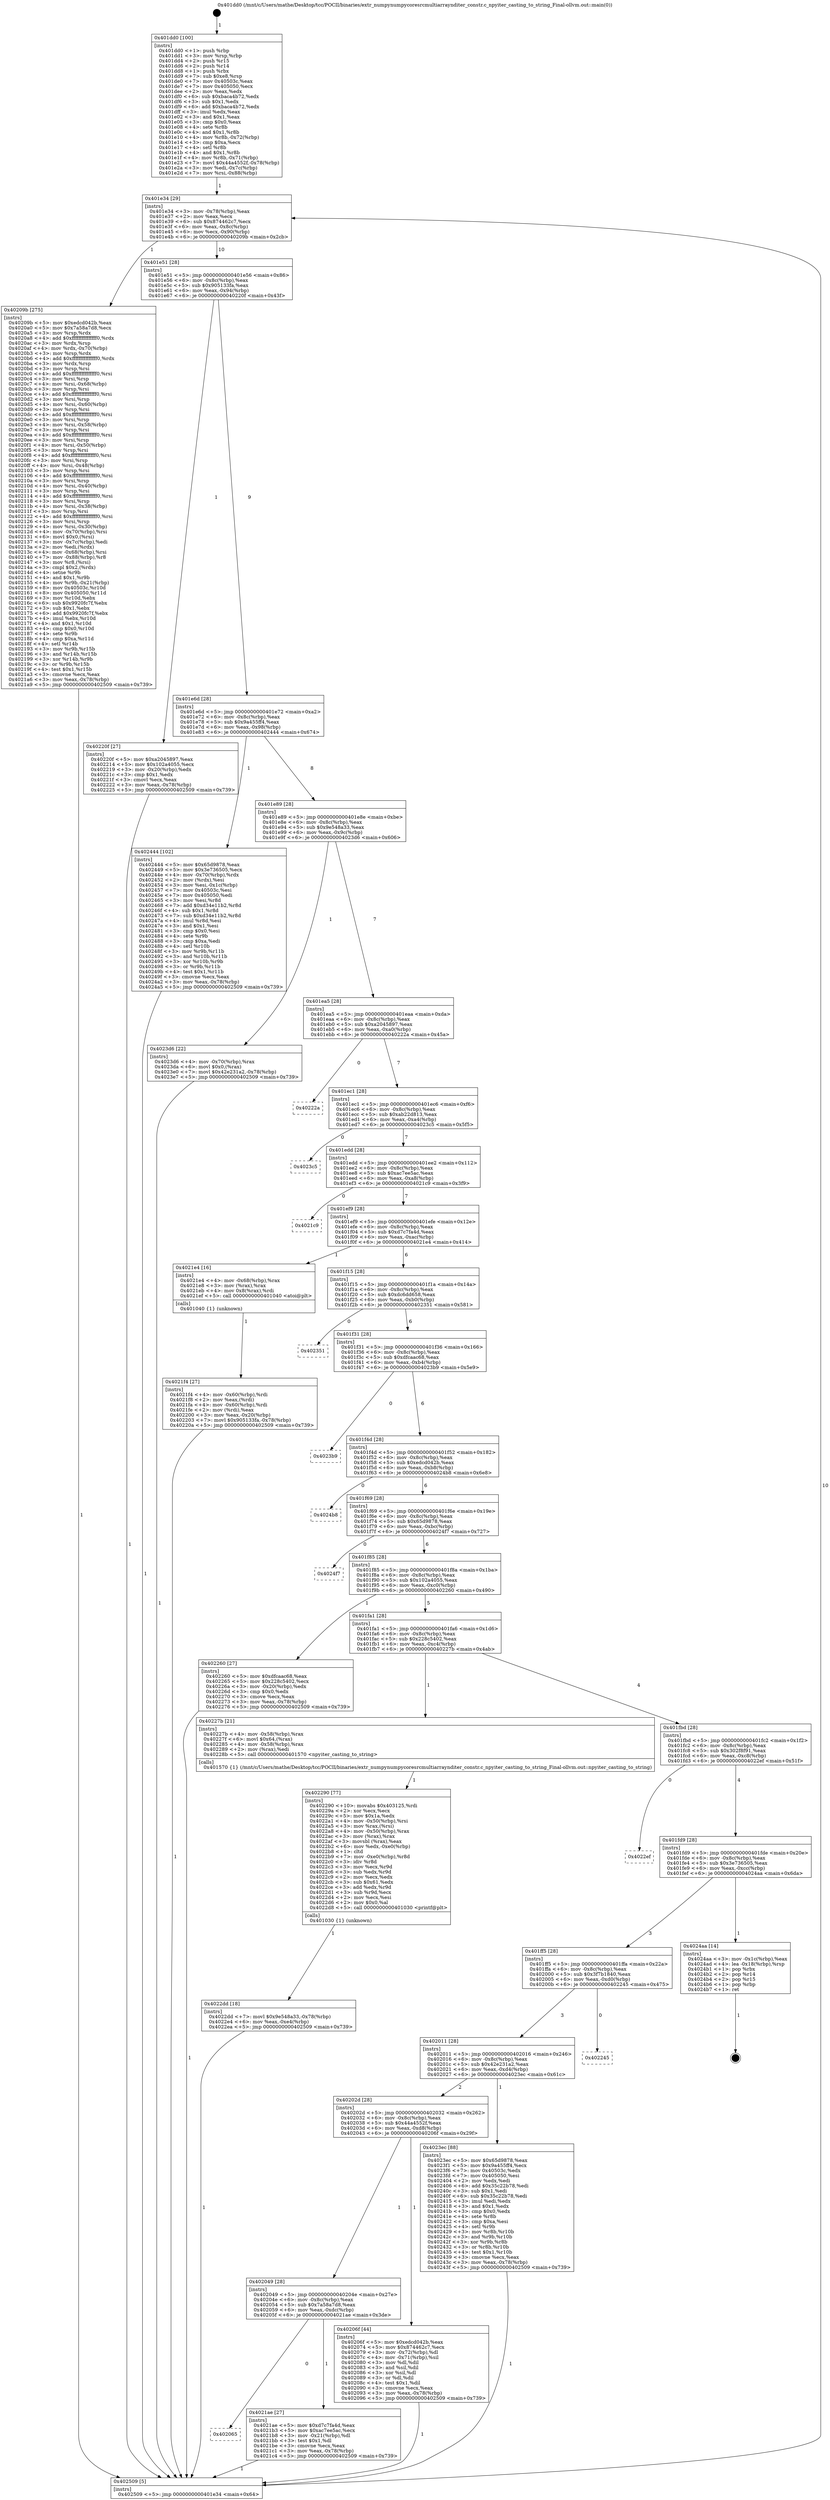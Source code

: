 digraph "0x401dd0" {
  label = "0x401dd0 (/mnt/c/Users/mathe/Desktop/tcc/POCII/binaries/extr_numpynumpycoresrcmultiarraynditer_constr.c_npyiter_casting_to_string_Final-ollvm.out::main(0))"
  labelloc = "t"
  node[shape=record]

  Entry [label="",width=0.3,height=0.3,shape=circle,fillcolor=black,style=filled]
  "0x401e34" [label="{
     0x401e34 [29]\l
     | [instrs]\l
     &nbsp;&nbsp;0x401e34 \<+3\>: mov -0x78(%rbp),%eax\l
     &nbsp;&nbsp;0x401e37 \<+2\>: mov %eax,%ecx\l
     &nbsp;&nbsp;0x401e39 \<+6\>: sub $0x874462c7,%ecx\l
     &nbsp;&nbsp;0x401e3f \<+6\>: mov %eax,-0x8c(%rbp)\l
     &nbsp;&nbsp;0x401e45 \<+6\>: mov %ecx,-0x90(%rbp)\l
     &nbsp;&nbsp;0x401e4b \<+6\>: je 000000000040209b \<main+0x2cb\>\l
  }"]
  "0x40209b" [label="{
     0x40209b [275]\l
     | [instrs]\l
     &nbsp;&nbsp;0x40209b \<+5\>: mov $0xedcd042b,%eax\l
     &nbsp;&nbsp;0x4020a0 \<+5\>: mov $0x7a58a7d8,%ecx\l
     &nbsp;&nbsp;0x4020a5 \<+3\>: mov %rsp,%rdx\l
     &nbsp;&nbsp;0x4020a8 \<+4\>: add $0xfffffffffffffff0,%rdx\l
     &nbsp;&nbsp;0x4020ac \<+3\>: mov %rdx,%rsp\l
     &nbsp;&nbsp;0x4020af \<+4\>: mov %rdx,-0x70(%rbp)\l
     &nbsp;&nbsp;0x4020b3 \<+3\>: mov %rsp,%rdx\l
     &nbsp;&nbsp;0x4020b6 \<+4\>: add $0xfffffffffffffff0,%rdx\l
     &nbsp;&nbsp;0x4020ba \<+3\>: mov %rdx,%rsp\l
     &nbsp;&nbsp;0x4020bd \<+3\>: mov %rsp,%rsi\l
     &nbsp;&nbsp;0x4020c0 \<+4\>: add $0xfffffffffffffff0,%rsi\l
     &nbsp;&nbsp;0x4020c4 \<+3\>: mov %rsi,%rsp\l
     &nbsp;&nbsp;0x4020c7 \<+4\>: mov %rsi,-0x68(%rbp)\l
     &nbsp;&nbsp;0x4020cb \<+3\>: mov %rsp,%rsi\l
     &nbsp;&nbsp;0x4020ce \<+4\>: add $0xfffffffffffffff0,%rsi\l
     &nbsp;&nbsp;0x4020d2 \<+3\>: mov %rsi,%rsp\l
     &nbsp;&nbsp;0x4020d5 \<+4\>: mov %rsi,-0x60(%rbp)\l
     &nbsp;&nbsp;0x4020d9 \<+3\>: mov %rsp,%rsi\l
     &nbsp;&nbsp;0x4020dc \<+4\>: add $0xfffffffffffffff0,%rsi\l
     &nbsp;&nbsp;0x4020e0 \<+3\>: mov %rsi,%rsp\l
     &nbsp;&nbsp;0x4020e3 \<+4\>: mov %rsi,-0x58(%rbp)\l
     &nbsp;&nbsp;0x4020e7 \<+3\>: mov %rsp,%rsi\l
     &nbsp;&nbsp;0x4020ea \<+4\>: add $0xfffffffffffffff0,%rsi\l
     &nbsp;&nbsp;0x4020ee \<+3\>: mov %rsi,%rsp\l
     &nbsp;&nbsp;0x4020f1 \<+4\>: mov %rsi,-0x50(%rbp)\l
     &nbsp;&nbsp;0x4020f5 \<+3\>: mov %rsp,%rsi\l
     &nbsp;&nbsp;0x4020f8 \<+4\>: add $0xfffffffffffffff0,%rsi\l
     &nbsp;&nbsp;0x4020fc \<+3\>: mov %rsi,%rsp\l
     &nbsp;&nbsp;0x4020ff \<+4\>: mov %rsi,-0x48(%rbp)\l
     &nbsp;&nbsp;0x402103 \<+3\>: mov %rsp,%rsi\l
     &nbsp;&nbsp;0x402106 \<+4\>: add $0xfffffffffffffff0,%rsi\l
     &nbsp;&nbsp;0x40210a \<+3\>: mov %rsi,%rsp\l
     &nbsp;&nbsp;0x40210d \<+4\>: mov %rsi,-0x40(%rbp)\l
     &nbsp;&nbsp;0x402111 \<+3\>: mov %rsp,%rsi\l
     &nbsp;&nbsp;0x402114 \<+4\>: add $0xfffffffffffffff0,%rsi\l
     &nbsp;&nbsp;0x402118 \<+3\>: mov %rsi,%rsp\l
     &nbsp;&nbsp;0x40211b \<+4\>: mov %rsi,-0x38(%rbp)\l
     &nbsp;&nbsp;0x40211f \<+3\>: mov %rsp,%rsi\l
     &nbsp;&nbsp;0x402122 \<+4\>: add $0xfffffffffffffff0,%rsi\l
     &nbsp;&nbsp;0x402126 \<+3\>: mov %rsi,%rsp\l
     &nbsp;&nbsp;0x402129 \<+4\>: mov %rsi,-0x30(%rbp)\l
     &nbsp;&nbsp;0x40212d \<+4\>: mov -0x70(%rbp),%rsi\l
     &nbsp;&nbsp;0x402131 \<+6\>: movl $0x0,(%rsi)\l
     &nbsp;&nbsp;0x402137 \<+3\>: mov -0x7c(%rbp),%edi\l
     &nbsp;&nbsp;0x40213a \<+2\>: mov %edi,(%rdx)\l
     &nbsp;&nbsp;0x40213c \<+4\>: mov -0x68(%rbp),%rsi\l
     &nbsp;&nbsp;0x402140 \<+7\>: mov -0x88(%rbp),%r8\l
     &nbsp;&nbsp;0x402147 \<+3\>: mov %r8,(%rsi)\l
     &nbsp;&nbsp;0x40214a \<+3\>: cmpl $0x2,(%rdx)\l
     &nbsp;&nbsp;0x40214d \<+4\>: setne %r9b\l
     &nbsp;&nbsp;0x402151 \<+4\>: and $0x1,%r9b\l
     &nbsp;&nbsp;0x402155 \<+4\>: mov %r9b,-0x21(%rbp)\l
     &nbsp;&nbsp;0x402159 \<+8\>: mov 0x40503c,%r10d\l
     &nbsp;&nbsp;0x402161 \<+8\>: mov 0x405050,%r11d\l
     &nbsp;&nbsp;0x402169 \<+3\>: mov %r10d,%ebx\l
     &nbsp;&nbsp;0x40216c \<+6\>: sub $0x9920fc7f,%ebx\l
     &nbsp;&nbsp;0x402172 \<+3\>: sub $0x1,%ebx\l
     &nbsp;&nbsp;0x402175 \<+6\>: add $0x9920fc7f,%ebx\l
     &nbsp;&nbsp;0x40217b \<+4\>: imul %ebx,%r10d\l
     &nbsp;&nbsp;0x40217f \<+4\>: and $0x1,%r10d\l
     &nbsp;&nbsp;0x402183 \<+4\>: cmp $0x0,%r10d\l
     &nbsp;&nbsp;0x402187 \<+4\>: sete %r9b\l
     &nbsp;&nbsp;0x40218b \<+4\>: cmp $0xa,%r11d\l
     &nbsp;&nbsp;0x40218f \<+4\>: setl %r14b\l
     &nbsp;&nbsp;0x402193 \<+3\>: mov %r9b,%r15b\l
     &nbsp;&nbsp;0x402196 \<+3\>: and %r14b,%r15b\l
     &nbsp;&nbsp;0x402199 \<+3\>: xor %r14b,%r9b\l
     &nbsp;&nbsp;0x40219c \<+3\>: or %r9b,%r15b\l
     &nbsp;&nbsp;0x40219f \<+4\>: test $0x1,%r15b\l
     &nbsp;&nbsp;0x4021a3 \<+3\>: cmovne %ecx,%eax\l
     &nbsp;&nbsp;0x4021a6 \<+3\>: mov %eax,-0x78(%rbp)\l
     &nbsp;&nbsp;0x4021a9 \<+5\>: jmp 0000000000402509 \<main+0x739\>\l
  }"]
  "0x401e51" [label="{
     0x401e51 [28]\l
     | [instrs]\l
     &nbsp;&nbsp;0x401e51 \<+5\>: jmp 0000000000401e56 \<main+0x86\>\l
     &nbsp;&nbsp;0x401e56 \<+6\>: mov -0x8c(%rbp),%eax\l
     &nbsp;&nbsp;0x401e5c \<+5\>: sub $0x905133fa,%eax\l
     &nbsp;&nbsp;0x401e61 \<+6\>: mov %eax,-0x94(%rbp)\l
     &nbsp;&nbsp;0x401e67 \<+6\>: je 000000000040220f \<main+0x43f\>\l
  }"]
  Exit [label="",width=0.3,height=0.3,shape=circle,fillcolor=black,style=filled,peripheries=2]
  "0x40220f" [label="{
     0x40220f [27]\l
     | [instrs]\l
     &nbsp;&nbsp;0x40220f \<+5\>: mov $0xa2045897,%eax\l
     &nbsp;&nbsp;0x402214 \<+5\>: mov $0x102a4055,%ecx\l
     &nbsp;&nbsp;0x402219 \<+3\>: mov -0x20(%rbp),%edx\l
     &nbsp;&nbsp;0x40221c \<+3\>: cmp $0x1,%edx\l
     &nbsp;&nbsp;0x40221f \<+3\>: cmovl %ecx,%eax\l
     &nbsp;&nbsp;0x402222 \<+3\>: mov %eax,-0x78(%rbp)\l
     &nbsp;&nbsp;0x402225 \<+5\>: jmp 0000000000402509 \<main+0x739\>\l
  }"]
  "0x401e6d" [label="{
     0x401e6d [28]\l
     | [instrs]\l
     &nbsp;&nbsp;0x401e6d \<+5\>: jmp 0000000000401e72 \<main+0xa2\>\l
     &nbsp;&nbsp;0x401e72 \<+6\>: mov -0x8c(%rbp),%eax\l
     &nbsp;&nbsp;0x401e78 \<+5\>: sub $0x9a455ff4,%eax\l
     &nbsp;&nbsp;0x401e7d \<+6\>: mov %eax,-0x98(%rbp)\l
     &nbsp;&nbsp;0x401e83 \<+6\>: je 0000000000402444 \<main+0x674\>\l
  }"]
  "0x4022dd" [label="{
     0x4022dd [18]\l
     | [instrs]\l
     &nbsp;&nbsp;0x4022dd \<+7\>: movl $0x9e548a33,-0x78(%rbp)\l
     &nbsp;&nbsp;0x4022e4 \<+6\>: mov %eax,-0xe4(%rbp)\l
     &nbsp;&nbsp;0x4022ea \<+5\>: jmp 0000000000402509 \<main+0x739\>\l
  }"]
  "0x402444" [label="{
     0x402444 [102]\l
     | [instrs]\l
     &nbsp;&nbsp;0x402444 \<+5\>: mov $0x65d9878,%eax\l
     &nbsp;&nbsp;0x402449 \<+5\>: mov $0x3e736505,%ecx\l
     &nbsp;&nbsp;0x40244e \<+4\>: mov -0x70(%rbp),%rdx\l
     &nbsp;&nbsp;0x402452 \<+2\>: mov (%rdx),%esi\l
     &nbsp;&nbsp;0x402454 \<+3\>: mov %esi,-0x1c(%rbp)\l
     &nbsp;&nbsp;0x402457 \<+7\>: mov 0x40503c,%esi\l
     &nbsp;&nbsp;0x40245e \<+7\>: mov 0x405050,%edi\l
     &nbsp;&nbsp;0x402465 \<+3\>: mov %esi,%r8d\l
     &nbsp;&nbsp;0x402468 \<+7\>: add $0xd34e11b2,%r8d\l
     &nbsp;&nbsp;0x40246f \<+4\>: sub $0x1,%r8d\l
     &nbsp;&nbsp;0x402473 \<+7\>: sub $0xd34e11b2,%r8d\l
     &nbsp;&nbsp;0x40247a \<+4\>: imul %r8d,%esi\l
     &nbsp;&nbsp;0x40247e \<+3\>: and $0x1,%esi\l
     &nbsp;&nbsp;0x402481 \<+3\>: cmp $0x0,%esi\l
     &nbsp;&nbsp;0x402484 \<+4\>: sete %r9b\l
     &nbsp;&nbsp;0x402488 \<+3\>: cmp $0xa,%edi\l
     &nbsp;&nbsp;0x40248b \<+4\>: setl %r10b\l
     &nbsp;&nbsp;0x40248f \<+3\>: mov %r9b,%r11b\l
     &nbsp;&nbsp;0x402492 \<+3\>: and %r10b,%r11b\l
     &nbsp;&nbsp;0x402495 \<+3\>: xor %r10b,%r9b\l
     &nbsp;&nbsp;0x402498 \<+3\>: or %r9b,%r11b\l
     &nbsp;&nbsp;0x40249b \<+4\>: test $0x1,%r11b\l
     &nbsp;&nbsp;0x40249f \<+3\>: cmovne %ecx,%eax\l
     &nbsp;&nbsp;0x4024a2 \<+3\>: mov %eax,-0x78(%rbp)\l
     &nbsp;&nbsp;0x4024a5 \<+5\>: jmp 0000000000402509 \<main+0x739\>\l
  }"]
  "0x401e89" [label="{
     0x401e89 [28]\l
     | [instrs]\l
     &nbsp;&nbsp;0x401e89 \<+5\>: jmp 0000000000401e8e \<main+0xbe\>\l
     &nbsp;&nbsp;0x401e8e \<+6\>: mov -0x8c(%rbp),%eax\l
     &nbsp;&nbsp;0x401e94 \<+5\>: sub $0x9e548a33,%eax\l
     &nbsp;&nbsp;0x401e99 \<+6\>: mov %eax,-0x9c(%rbp)\l
     &nbsp;&nbsp;0x401e9f \<+6\>: je 00000000004023d6 \<main+0x606\>\l
  }"]
  "0x402290" [label="{
     0x402290 [77]\l
     | [instrs]\l
     &nbsp;&nbsp;0x402290 \<+10\>: movabs $0x403125,%rdi\l
     &nbsp;&nbsp;0x40229a \<+2\>: xor %ecx,%ecx\l
     &nbsp;&nbsp;0x40229c \<+5\>: mov $0x1a,%edx\l
     &nbsp;&nbsp;0x4022a1 \<+4\>: mov -0x50(%rbp),%rsi\l
     &nbsp;&nbsp;0x4022a5 \<+3\>: mov %rax,(%rsi)\l
     &nbsp;&nbsp;0x4022a8 \<+4\>: mov -0x50(%rbp),%rax\l
     &nbsp;&nbsp;0x4022ac \<+3\>: mov (%rax),%rax\l
     &nbsp;&nbsp;0x4022af \<+3\>: movsbl (%rax),%eax\l
     &nbsp;&nbsp;0x4022b2 \<+6\>: mov %edx,-0xe0(%rbp)\l
     &nbsp;&nbsp;0x4022b8 \<+1\>: cltd\l
     &nbsp;&nbsp;0x4022b9 \<+7\>: mov -0xe0(%rbp),%r8d\l
     &nbsp;&nbsp;0x4022c0 \<+3\>: idiv %r8d\l
     &nbsp;&nbsp;0x4022c3 \<+3\>: mov %ecx,%r9d\l
     &nbsp;&nbsp;0x4022c6 \<+3\>: sub %edx,%r9d\l
     &nbsp;&nbsp;0x4022c9 \<+2\>: mov %ecx,%edx\l
     &nbsp;&nbsp;0x4022cb \<+3\>: sub $0x61,%edx\l
     &nbsp;&nbsp;0x4022ce \<+3\>: add %edx,%r9d\l
     &nbsp;&nbsp;0x4022d1 \<+3\>: sub %r9d,%ecx\l
     &nbsp;&nbsp;0x4022d4 \<+2\>: mov %ecx,%esi\l
     &nbsp;&nbsp;0x4022d6 \<+2\>: mov $0x0,%al\l
     &nbsp;&nbsp;0x4022d8 \<+5\>: call 0000000000401030 \<printf@plt\>\l
     | [calls]\l
     &nbsp;&nbsp;0x401030 \{1\} (unknown)\l
  }"]
  "0x4023d6" [label="{
     0x4023d6 [22]\l
     | [instrs]\l
     &nbsp;&nbsp;0x4023d6 \<+4\>: mov -0x70(%rbp),%rax\l
     &nbsp;&nbsp;0x4023da \<+6\>: movl $0x0,(%rax)\l
     &nbsp;&nbsp;0x4023e0 \<+7\>: movl $0x42e231a2,-0x78(%rbp)\l
     &nbsp;&nbsp;0x4023e7 \<+5\>: jmp 0000000000402509 \<main+0x739\>\l
  }"]
  "0x401ea5" [label="{
     0x401ea5 [28]\l
     | [instrs]\l
     &nbsp;&nbsp;0x401ea5 \<+5\>: jmp 0000000000401eaa \<main+0xda\>\l
     &nbsp;&nbsp;0x401eaa \<+6\>: mov -0x8c(%rbp),%eax\l
     &nbsp;&nbsp;0x401eb0 \<+5\>: sub $0xa2045897,%eax\l
     &nbsp;&nbsp;0x401eb5 \<+6\>: mov %eax,-0xa0(%rbp)\l
     &nbsp;&nbsp;0x401ebb \<+6\>: je 000000000040222a \<main+0x45a\>\l
  }"]
  "0x4021f4" [label="{
     0x4021f4 [27]\l
     | [instrs]\l
     &nbsp;&nbsp;0x4021f4 \<+4\>: mov -0x60(%rbp),%rdi\l
     &nbsp;&nbsp;0x4021f8 \<+2\>: mov %eax,(%rdi)\l
     &nbsp;&nbsp;0x4021fa \<+4\>: mov -0x60(%rbp),%rdi\l
     &nbsp;&nbsp;0x4021fe \<+2\>: mov (%rdi),%eax\l
     &nbsp;&nbsp;0x402200 \<+3\>: mov %eax,-0x20(%rbp)\l
     &nbsp;&nbsp;0x402203 \<+7\>: movl $0x905133fa,-0x78(%rbp)\l
     &nbsp;&nbsp;0x40220a \<+5\>: jmp 0000000000402509 \<main+0x739\>\l
  }"]
  "0x40222a" [label="{
     0x40222a\l
  }", style=dashed]
  "0x401ec1" [label="{
     0x401ec1 [28]\l
     | [instrs]\l
     &nbsp;&nbsp;0x401ec1 \<+5\>: jmp 0000000000401ec6 \<main+0xf6\>\l
     &nbsp;&nbsp;0x401ec6 \<+6\>: mov -0x8c(%rbp),%eax\l
     &nbsp;&nbsp;0x401ecc \<+5\>: sub $0xab22d813,%eax\l
     &nbsp;&nbsp;0x401ed1 \<+6\>: mov %eax,-0xa4(%rbp)\l
     &nbsp;&nbsp;0x401ed7 \<+6\>: je 00000000004023c5 \<main+0x5f5\>\l
  }"]
  "0x402065" [label="{
     0x402065\l
  }", style=dashed]
  "0x4023c5" [label="{
     0x4023c5\l
  }", style=dashed]
  "0x401edd" [label="{
     0x401edd [28]\l
     | [instrs]\l
     &nbsp;&nbsp;0x401edd \<+5\>: jmp 0000000000401ee2 \<main+0x112\>\l
     &nbsp;&nbsp;0x401ee2 \<+6\>: mov -0x8c(%rbp),%eax\l
     &nbsp;&nbsp;0x401ee8 \<+5\>: sub $0xac7ee5ac,%eax\l
     &nbsp;&nbsp;0x401eed \<+6\>: mov %eax,-0xa8(%rbp)\l
     &nbsp;&nbsp;0x401ef3 \<+6\>: je 00000000004021c9 \<main+0x3f9\>\l
  }"]
  "0x4021ae" [label="{
     0x4021ae [27]\l
     | [instrs]\l
     &nbsp;&nbsp;0x4021ae \<+5\>: mov $0xd7c7fa4d,%eax\l
     &nbsp;&nbsp;0x4021b3 \<+5\>: mov $0xac7ee5ac,%ecx\l
     &nbsp;&nbsp;0x4021b8 \<+3\>: mov -0x21(%rbp),%dl\l
     &nbsp;&nbsp;0x4021bb \<+3\>: test $0x1,%dl\l
     &nbsp;&nbsp;0x4021be \<+3\>: cmovne %ecx,%eax\l
     &nbsp;&nbsp;0x4021c1 \<+3\>: mov %eax,-0x78(%rbp)\l
     &nbsp;&nbsp;0x4021c4 \<+5\>: jmp 0000000000402509 \<main+0x739\>\l
  }"]
  "0x4021c9" [label="{
     0x4021c9\l
  }", style=dashed]
  "0x401ef9" [label="{
     0x401ef9 [28]\l
     | [instrs]\l
     &nbsp;&nbsp;0x401ef9 \<+5\>: jmp 0000000000401efe \<main+0x12e\>\l
     &nbsp;&nbsp;0x401efe \<+6\>: mov -0x8c(%rbp),%eax\l
     &nbsp;&nbsp;0x401f04 \<+5\>: sub $0xd7c7fa4d,%eax\l
     &nbsp;&nbsp;0x401f09 \<+6\>: mov %eax,-0xac(%rbp)\l
     &nbsp;&nbsp;0x401f0f \<+6\>: je 00000000004021e4 \<main+0x414\>\l
  }"]
  "0x401dd0" [label="{
     0x401dd0 [100]\l
     | [instrs]\l
     &nbsp;&nbsp;0x401dd0 \<+1\>: push %rbp\l
     &nbsp;&nbsp;0x401dd1 \<+3\>: mov %rsp,%rbp\l
     &nbsp;&nbsp;0x401dd4 \<+2\>: push %r15\l
     &nbsp;&nbsp;0x401dd6 \<+2\>: push %r14\l
     &nbsp;&nbsp;0x401dd8 \<+1\>: push %rbx\l
     &nbsp;&nbsp;0x401dd9 \<+7\>: sub $0xe8,%rsp\l
     &nbsp;&nbsp;0x401de0 \<+7\>: mov 0x40503c,%eax\l
     &nbsp;&nbsp;0x401de7 \<+7\>: mov 0x405050,%ecx\l
     &nbsp;&nbsp;0x401dee \<+2\>: mov %eax,%edx\l
     &nbsp;&nbsp;0x401df0 \<+6\>: sub $0xbaca4b72,%edx\l
     &nbsp;&nbsp;0x401df6 \<+3\>: sub $0x1,%edx\l
     &nbsp;&nbsp;0x401df9 \<+6\>: add $0xbaca4b72,%edx\l
     &nbsp;&nbsp;0x401dff \<+3\>: imul %edx,%eax\l
     &nbsp;&nbsp;0x401e02 \<+3\>: and $0x1,%eax\l
     &nbsp;&nbsp;0x401e05 \<+3\>: cmp $0x0,%eax\l
     &nbsp;&nbsp;0x401e08 \<+4\>: sete %r8b\l
     &nbsp;&nbsp;0x401e0c \<+4\>: and $0x1,%r8b\l
     &nbsp;&nbsp;0x401e10 \<+4\>: mov %r8b,-0x72(%rbp)\l
     &nbsp;&nbsp;0x401e14 \<+3\>: cmp $0xa,%ecx\l
     &nbsp;&nbsp;0x401e17 \<+4\>: setl %r8b\l
     &nbsp;&nbsp;0x401e1b \<+4\>: and $0x1,%r8b\l
     &nbsp;&nbsp;0x401e1f \<+4\>: mov %r8b,-0x71(%rbp)\l
     &nbsp;&nbsp;0x401e23 \<+7\>: movl $0x44a4552f,-0x78(%rbp)\l
     &nbsp;&nbsp;0x401e2a \<+3\>: mov %edi,-0x7c(%rbp)\l
     &nbsp;&nbsp;0x401e2d \<+7\>: mov %rsi,-0x88(%rbp)\l
  }"]
  "0x4021e4" [label="{
     0x4021e4 [16]\l
     | [instrs]\l
     &nbsp;&nbsp;0x4021e4 \<+4\>: mov -0x68(%rbp),%rax\l
     &nbsp;&nbsp;0x4021e8 \<+3\>: mov (%rax),%rax\l
     &nbsp;&nbsp;0x4021eb \<+4\>: mov 0x8(%rax),%rdi\l
     &nbsp;&nbsp;0x4021ef \<+5\>: call 0000000000401040 \<atoi@plt\>\l
     | [calls]\l
     &nbsp;&nbsp;0x401040 \{1\} (unknown)\l
  }"]
  "0x401f15" [label="{
     0x401f15 [28]\l
     | [instrs]\l
     &nbsp;&nbsp;0x401f15 \<+5\>: jmp 0000000000401f1a \<main+0x14a\>\l
     &nbsp;&nbsp;0x401f1a \<+6\>: mov -0x8c(%rbp),%eax\l
     &nbsp;&nbsp;0x401f20 \<+5\>: sub $0xdc6dd658,%eax\l
     &nbsp;&nbsp;0x401f25 \<+6\>: mov %eax,-0xb0(%rbp)\l
     &nbsp;&nbsp;0x401f2b \<+6\>: je 0000000000402351 \<main+0x581\>\l
  }"]
  "0x402509" [label="{
     0x402509 [5]\l
     | [instrs]\l
     &nbsp;&nbsp;0x402509 \<+5\>: jmp 0000000000401e34 \<main+0x64\>\l
  }"]
  "0x402351" [label="{
     0x402351\l
  }", style=dashed]
  "0x401f31" [label="{
     0x401f31 [28]\l
     | [instrs]\l
     &nbsp;&nbsp;0x401f31 \<+5\>: jmp 0000000000401f36 \<main+0x166\>\l
     &nbsp;&nbsp;0x401f36 \<+6\>: mov -0x8c(%rbp),%eax\l
     &nbsp;&nbsp;0x401f3c \<+5\>: sub $0xdfcaac68,%eax\l
     &nbsp;&nbsp;0x401f41 \<+6\>: mov %eax,-0xb4(%rbp)\l
     &nbsp;&nbsp;0x401f47 \<+6\>: je 00000000004023b9 \<main+0x5e9\>\l
  }"]
  "0x402049" [label="{
     0x402049 [28]\l
     | [instrs]\l
     &nbsp;&nbsp;0x402049 \<+5\>: jmp 000000000040204e \<main+0x27e\>\l
     &nbsp;&nbsp;0x40204e \<+6\>: mov -0x8c(%rbp),%eax\l
     &nbsp;&nbsp;0x402054 \<+5\>: sub $0x7a58a7d8,%eax\l
     &nbsp;&nbsp;0x402059 \<+6\>: mov %eax,-0xdc(%rbp)\l
     &nbsp;&nbsp;0x40205f \<+6\>: je 00000000004021ae \<main+0x3de\>\l
  }"]
  "0x4023b9" [label="{
     0x4023b9\l
  }", style=dashed]
  "0x401f4d" [label="{
     0x401f4d [28]\l
     | [instrs]\l
     &nbsp;&nbsp;0x401f4d \<+5\>: jmp 0000000000401f52 \<main+0x182\>\l
     &nbsp;&nbsp;0x401f52 \<+6\>: mov -0x8c(%rbp),%eax\l
     &nbsp;&nbsp;0x401f58 \<+5\>: sub $0xedcd042b,%eax\l
     &nbsp;&nbsp;0x401f5d \<+6\>: mov %eax,-0xb8(%rbp)\l
     &nbsp;&nbsp;0x401f63 \<+6\>: je 00000000004024b8 \<main+0x6e8\>\l
  }"]
  "0x40206f" [label="{
     0x40206f [44]\l
     | [instrs]\l
     &nbsp;&nbsp;0x40206f \<+5\>: mov $0xedcd042b,%eax\l
     &nbsp;&nbsp;0x402074 \<+5\>: mov $0x874462c7,%ecx\l
     &nbsp;&nbsp;0x402079 \<+3\>: mov -0x72(%rbp),%dl\l
     &nbsp;&nbsp;0x40207c \<+4\>: mov -0x71(%rbp),%sil\l
     &nbsp;&nbsp;0x402080 \<+3\>: mov %dl,%dil\l
     &nbsp;&nbsp;0x402083 \<+3\>: and %sil,%dil\l
     &nbsp;&nbsp;0x402086 \<+3\>: xor %sil,%dl\l
     &nbsp;&nbsp;0x402089 \<+3\>: or %dl,%dil\l
     &nbsp;&nbsp;0x40208c \<+4\>: test $0x1,%dil\l
     &nbsp;&nbsp;0x402090 \<+3\>: cmovne %ecx,%eax\l
     &nbsp;&nbsp;0x402093 \<+3\>: mov %eax,-0x78(%rbp)\l
     &nbsp;&nbsp;0x402096 \<+5\>: jmp 0000000000402509 \<main+0x739\>\l
  }"]
  "0x4024b8" [label="{
     0x4024b8\l
  }", style=dashed]
  "0x401f69" [label="{
     0x401f69 [28]\l
     | [instrs]\l
     &nbsp;&nbsp;0x401f69 \<+5\>: jmp 0000000000401f6e \<main+0x19e\>\l
     &nbsp;&nbsp;0x401f6e \<+6\>: mov -0x8c(%rbp),%eax\l
     &nbsp;&nbsp;0x401f74 \<+5\>: sub $0x65d9878,%eax\l
     &nbsp;&nbsp;0x401f79 \<+6\>: mov %eax,-0xbc(%rbp)\l
     &nbsp;&nbsp;0x401f7f \<+6\>: je 00000000004024f7 \<main+0x727\>\l
  }"]
  "0x40202d" [label="{
     0x40202d [28]\l
     | [instrs]\l
     &nbsp;&nbsp;0x40202d \<+5\>: jmp 0000000000402032 \<main+0x262\>\l
     &nbsp;&nbsp;0x402032 \<+6\>: mov -0x8c(%rbp),%eax\l
     &nbsp;&nbsp;0x402038 \<+5\>: sub $0x44a4552f,%eax\l
     &nbsp;&nbsp;0x40203d \<+6\>: mov %eax,-0xd8(%rbp)\l
     &nbsp;&nbsp;0x402043 \<+6\>: je 000000000040206f \<main+0x29f\>\l
  }"]
  "0x4024f7" [label="{
     0x4024f7\l
  }", style=dashed]
  "0x401f85" [label="{
     0x401f85 [28]\l
     | [instrs]\l
     &nbsp;&nbsp;0x401f85 \<+5\>: jmp 0000000000401f8a \<main+0x1ba\>\l
     &nbsp;&nbsp;0x401f8a \<+6\>: mov -0x8c(%rbp),%eax\l
     &nbsp;&nbsp;0x401f90 \<+5\>: sub $0x102a4055,%eax\l
     &nbsp;&nbsp;0x401f95 \<+6\>: mov %eax,-0xc0(%rbp)\l
     &nbsp;&nbsp;0x401f9b \<+6\>: je 0000000000402260 \<main+0x490\>\l
  }"]
  "0x4023ec" [label="{
     0x4023ec [88]\l
     | [instrs]\l
     &nbsp;&nbsp;0x4023ec \<+5\>: mov $0x65d9878,%eax\l
     &nbsp;&nbsp;0x4023f1 \<+5\>: mov $0x9a455ff4,%ecx\l
     &nbsp;&nbsp;0x4023f6 \<+7\>: mov 0x40503c,%edx\l
     &nbsp;&nbsp;0x4023fd \<+7\>: mov 0x405050,%esi\l
     &nbsp;&nbsp;0x402404 \<+2\>: mov %edx,%edi\l
     &nbsp;&nbsp;0x402406 \<+6\>: add $0x35c22b78,%edi\l
     &nbsp;&nbsp;0x40240c \<+3\>: sub $0x1,%edi\l
     &nbsp;&nbsp;0x40240f \<+6\>: sub $0x35c22b78,%edi\l
     &nbsp;&nbsp;0x402415 \<+3\>: imul %edi,%edx\l
     &nbsp;&nbsp;0x402418 \<+3\>: and $0x1,%edx\l
     &nbsp;&nbsp;0x40241b \<+3\>: cmp $0x0,%edx\l
     &nbsp;&nbsp;0x40241e \<+4\>: sete %r8b\l
     &nbsp;&nbsp;0x402422 \<+3\>: cmp $0xa,%esi\l
     &nbsp;&nbsp;0x402425 \<+4\>: setl %r9b\l
     &nbsp;&nbsp;0x402429 \<+3\>: mov %r8b,%r10b\l
     &nbsp;&nbsp;0x40242c \<+3\>: and %r9b,%r10b\l
     &nbsp;&nbsp;0x40242f \<+3\>: xor %r9b,%r8b\l
     &nbsp;&nbsp;0x402432 \<+3\>: or %r8b,%r10b\l
     &nbsp;&nbsp;0x402435 \<+4\>: test $0x1,%r10b\l
     &nbsp;&nbsp;0x402439 \<+3\>: cmovne %ecx,%eax\l
     &nbsp;&nbsp;0x40243c \<+3\>: mov %eax,-0x78(%rbp)\l
     &nbsp;&nbsp;0x40243f \<+5\>: jmp 0000000000402509 \<main+0x739\>\l
  }"]
  "0x402260" [label="{
     0x402260 [27]\l
     | [instrs]\l
     &nbsp;&nbsp;0x402260 \<+5\>: mov $0xdfcaac68,%eax\l
     &nbsp;&nbsp;0x402265 \<+5\>: mov $0x228c5402,%ecx\l
     &nbsp;&nbsp;0x40226a \<+3\>: mov -0x20(%rbp),%edx\l
     &nbsp;&nbsp;0x40226d \<+3\>: cmp $0x0,%edx\l
     &nbsp;&nbsp;0x402270 \<+3\>: cmove %ecx,%eax\l
     &nbsp;&nbsp;0x402273 \<+3\>: mov %eax,-0x78(%rbp)\l
     &nbsp;&nbsp;0x402276 \<+5\>: jmp 0000000000402509 \<main+0x739\>\l
  }"]
  "0x401fa1" [label="{
     0x401fa1 [28]\l
     | [instrs]\l
     &nbsp;&nbsp;0x401fa1 \<+5\>: jmp 0000000000401fa6 \<main+0x1d6\>\l
     &nbsp;&nbsp;0x401fa6 \<+6\>: mov -0x8c(%rbp),%eax\l
     &nbsp;&nbsp;0x401fac \<+5\>: sub $0x228c5402,%eax\l
     &nbsp;&nbsp;0x401fb1 \<+6\>: mov %eax,-0xc4(%rbp)\l
     &nbsp;&nbsp;0x401fb7 \<+6\>: je 000000000040227b \<main+0x4ab\>\l
  }"]
  "0x402011" [label="{
     0x402011 [28]\l
     | [instrs]\l
     &nbsp;&nbsp;0x402011 \<+5\>: jmp 0000000000402016 \<main+0x246\>\l
     &nbsp;&nbsp;0x402016 \<+6\>: mov -0x8c(%rbp),%eax\l
     &nbsp;&nbsp;0x40201c \<+5\>: sub $0x42e231a2,%eax\l
     &nbsp;&nbsp;0x402021 \<+6\>: mov %eax,-0xd4(%rbp)\l
     &nbsp;&nbsp;0x402027 \<+6\>: je 00000000004023ec \<main+0x61c\>\l
  }"]
  "0x40227b" [label="{
     0x40227b [21]\l
     | [instrs]\l
     &nbsp;&nbsp;0x40227b \<+4\>: mov -0x58(%rbp),%rax\l
     &nbsp;&nbsp;0x40227f \<+6\>: movl $0x64,(%rax)\l
     &nbsp;&nbsp;0x402285 \<+4\>: mov -0x58(%rbp),%rax\l
     &nbsp;&nbsp;0x402289 \<+2\>: mov (%rax),%edi\l
     &nbsp;&nbsp;0x40228b \<+5\>: call 0000000000401570 \<npyiter_casting_to_string\>\l
     | [calls]\l
     &nbsp;&nbsp;0x401570 \{1\} (/mnt/c/Users/mathe/Desktop/tcc/POCII/binaries/extr_numpynumpycoresrcmultiarraynditer_constr.c_npyiter_casting_to_string_Final-ollvm.out::npyiter_casting_to_string)\l
  }"]
  "0x401fbd" [label="{
     0x401fbd [28]\l
     | [instrs]\l
     &nbsp;&nbsp;0x401fbd \<+5\>: jmp 0000000000401fc2 \<main+0x1f2\>\l
     &nbsp;&nbsp;0x401fc2 \<+6\>: mov -0x8c(%rbp),%eax\l
     &nbsp;&nbsp;0x401fc8 \<+5\>: sub $0x302f8f91,%eax\l
     &nbsp;&nbsp;0x401fcd \<+6\>: mov %eax,-0xc8(%rbp)\l
     &nbsp;&nbsp;0x401fd3 \<+6\>: je 00000000004022ef \<main+0x51f\>\l
  }"]
  "0x402245" [label="{
     0x402245\l
  }", style=dashed]
  "0x4022ef" [label="{
     0x4022ef\l
  }", style=dashed]
  "0x401fd9" [label="{
     0x401fd9 [28]\l
     | [instrs]\l
     &nbsp;&nbsp;0x401fd9 \<+5\>: jmp 0000000000401fde \<main+0x20e\>\l
     &nbsp;&nbsp;0x401fde \<+6\>: mov -0x8c(%rbp),%eax\l
     &nbsp;&nbsp;0x401fe4 \<+5\>: sub $0x3e736505,%eax\l
     &nbsp;&nbsp;0x401fe9 \<+6\>: mov %eax,-0xcc(%rbp)\l
     &nbsp;&nbsp;0x401fef \<+6\>: je 00000000004024aa \<main+0x6da\>\l
  }"]
  "0x401ff5" [label="{
     0x401ff5 [28]\l
     | [instrs]\l
     &nbsp;&nbsp;0x401ff5 \<+5\>: jmp 0000000000401ffa \<main+0x22a\>\l
     &nbsp;&nbsp;0x401ffa \<+6\>: mov -0x8c(%rbp),%eax\l
     &nbsp;&nbsp;0x402000 \<+5\>: sub $0x3f7b1840,%eax\l
     &nbsp;&nbsp;0x402005 \<+6\>: mov %eax,-0xd0(%rbp)\l
     &nbsp;&nbsp;0x40200b \<+6\>: je 0000000000402245 \<main+0x475\>\l
  }"]
  "0x4024aa" [label="{
     0x4024aa [14]\l
     | [instrs]\l
     &nbsp;&nbsp;0x4024aa \<+3\>: mov -0x1c(%rbp),%eax\l
     &nbsp;&nbsp;0x4024ad \<+4\>: lea -0x18(%rbp),%rsp\l
     &nbsp;&nbsp;0x4024b1 \<+1\>: pop %rbx\l
     &nbsp;&nbsp;0x4024b2 \<+2\>: pop %r14\l
     &nbsp;&nbsp;0x4024b4 \<+2\>: pop %r15\l
     &nbsp;&nbsp;0x4024b6 \<+1\>: pop %rbp\l
     &nbsp;&nbsp;0x4024b7 \<+1\>: ret\l
  }"]
  Entry -> "0x401dd0" [label=" 1"]
  "0x401e34" -> "0x40209b" [label=" 1"]
  "0x401e34" -> "0x401e51" [label=" 10"]
  "0x4024aa" -> Exit [label=" 1"]
  "0x401e51" -> "0x40220f" [label=" 1"]
  "0x401e51" -> "0x401e6d" [label=" 9"]
  "0x402444" -> "0x402509" [label=" 1"]
  "0x401e6d" -> "0x402444" [label=" 1"]
  "0x401e6d" -> "0x401e89" [label=" 8"]
  "0x4023ec" -> "0x402509" [label=" 1"]
  "0x401e89" -> "0x4023d6" [label=" 1"]
  "0x401e89" -> "0x401ea5" [label=" 7"]
  "0x4023d6" -> "0x402509" [label=" 1"]
  "0x401ea5" -> "0x40222a" [label=" 0"]
  "0x401ea5" -> "0x401ec1" [label=" 7"]
  "0x4022dd" -> "0x402509" [label=" 1"]
  "0x401ec1" -> "0x4023c5" [label=" 0"]
  "0x401ec1" -> "0x401edd" [label=" 7"]
  "0x402290" -> "0x4022dd" [label=" 1"]
  "0x401edd" -> "0x4021c9" [label=" 0"]
  "0x401edd" -> "0x401ef9" [label=" 7"]
  "0x40227b" -> "0x402290" [label=" 1"]
  "0x401ef9" -> "0x4021e4" [label=" 1"]
  "0x401ef9" -> "0x401f15" [label=" 6"]
  "0x4021f4" -> "0x402509" [label=" 1"]
  "0x401f15" -> "0x402351" [label=" 0"]
  "0x401f15" -> "0x401f31" [label=" 6"]
  "0x4021e4" -> "0x4021f4" [label=" 1"]
  "0x401f31" -> "0x4023b9" [label=" 0"]
  "0x401f31" -> "0x401f4d" [label=" 6"]
  "0x4021ae" -> "0x402509" [label=" 1"]
  "0x401f4d" -> "0x4024b8" [label=" 0"]
  "0x401f4d" -> "0x401f69" [label=" 6"]
  "0x402049" -> "0x402065" [label=" 0"]
  "0x401f69" -> "0x4024f7" [label=" 0"]
  "0x401f69" -> "0x401f85" [label=" 6"]
  "0x402260" -> "0x402509" [label=" 1"]
  "0x401f85" -> "0x402260" [label=" 1"]
  "0x401f85" -> "0x401fa1" [label=" 5"]
  "0x40209b" -> "0x402509" [label=" 1"]
  "0x401fa1" -> "0x40227b" [label=" 1"]
  "0x401fa1" -> "0x401fbd" [label=" 4"]
  "0x402509" -> "0x401e34" [label=" 10"]
  "0x401fbd" -> "0x4022ef" [label=" 0"]
  "0x401fbd" -> "0x401fd9" [label=" 4"]
  "0x401dd0" -> "0x401e34" [label=" 1"]
  "0x401fd9" -> "0x4024aa" [label=" 1"]
  "0x401fd9" -> "0x401ff5" [label=" 3"]
  "0x40206f" -> "0x402509" [label=" 1"]
  "0x401ff5" -> "0x402245" [label=" 0"]
  "0x401ff5" -> "0x402011" [label=" 3"]
  "0x40220f" -> "0x402509" [label=" 1"]
  "0x402011" -> "0x4023ec" [label=" 1"]
  "0x402011" -> "0x40202d" [label=" 2"]
  "0x402049" -> "0x4021ae" [label=" 1"]
  "0x40202d" -> "0x40206f" [label=" 1"]
  "0x40202d" -> "0x402049" [label=" 1"]
}
